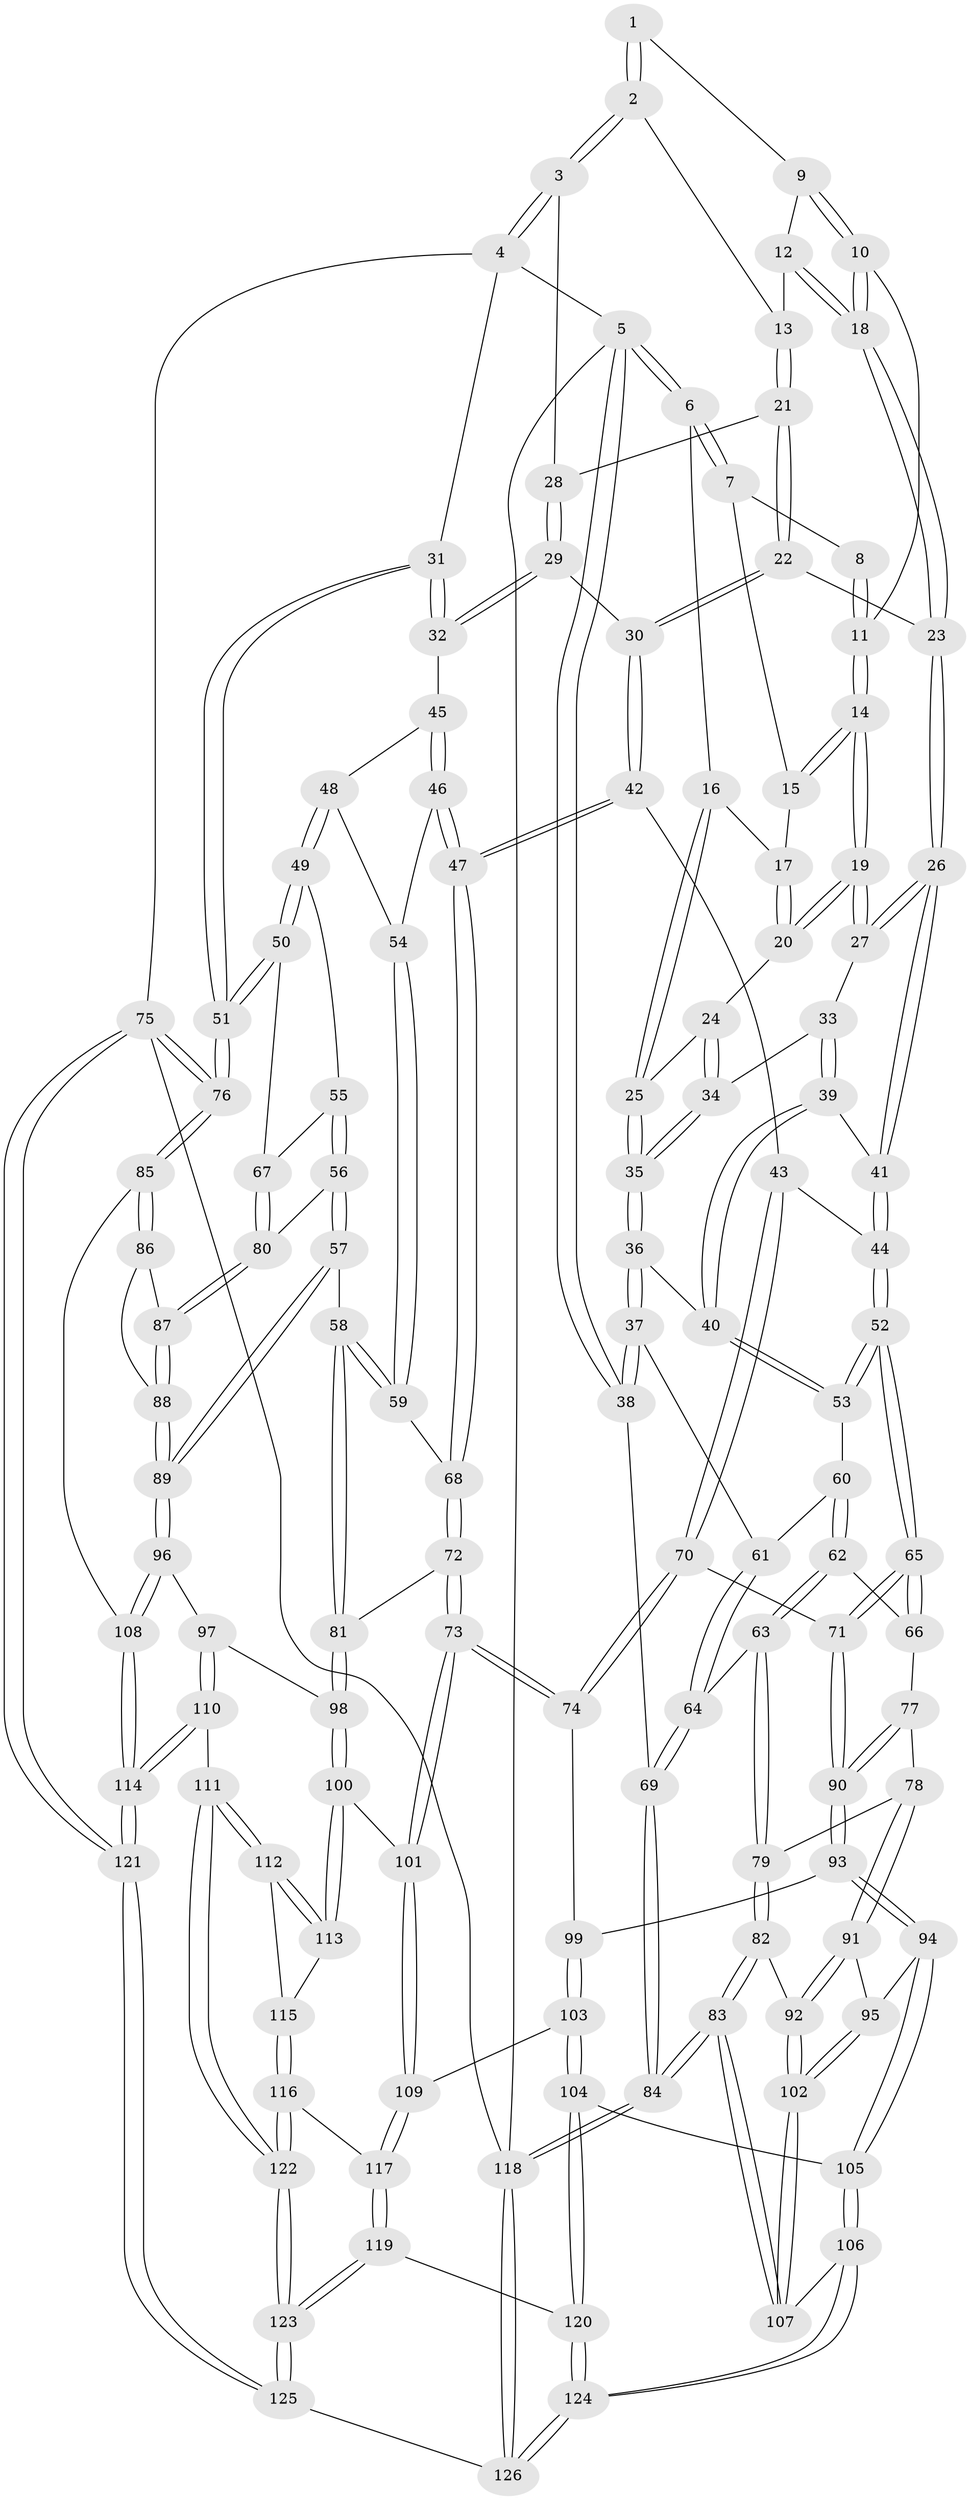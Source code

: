// coarse degree distribution, {4: 0.3375, 5: 0.4375, 6: 0.0625, 3: 0.15, 7: 0.0125}
// Generated by graph-tools (version 1.1) at 2025/42/03/06/25 10:42:30]
// undirected, 126 vertices, 312 edges
graph export_dot {
graph [start="1"]
  node [color=gray90,style=filled];
  1 [pos="+0.4501958052259643+0"];
  2 [pos="+0.9237021689706726+0"];
  3 [pos="+0.9837670493566942+0"];
  4 [pos="+1+0"];
  5 [pos="+0+0"];
  6 [pos="+0+0"];
  7 [pos="+0.29250033916563223+0"];
  8 [pos="+0.3136182119180403+0"];
  9 [pos="+0.48107076773683743+0"];
  10 [pos="+0.4386987473884432+0.09449903872611978"];
  11 [pos="+0.39082560894821383+0.07073420276610475"];
  12 [pos="+0.5230794342132934+0.02477963912042324"];
  13 [pos="+0.5972976055132845+0.07563791987174334"];
  14 [pos="+0.3063947702382512+0.11640181684794572"];
  15 [pos="+0.28738789238214085+0"];
  16 [pos="+0.09943453765901043+0.07577961249319862"];
  17 [pos="+0.17909158809755826+0.04214971921907335"];
  18 [pos="+0.4735785558820822+0.16995207247085248"];
  19 [pos="+0.2943129244846074+0.1500271660742234"];
  20 [pos="+0.22954724220186135+0.12890493686181465"];
  21 [pos="+0.5957846771881299+0.09547450681883687"];
  22 [pos="+0.5456260231343949+0.1979781073430777"];
  23 [pos="+0.4764354414770461+0.1826532678645222"];
  24 [pos="+0.22200436796363265+0.13343140764745423"];
  25 [pos="+0.06804433092097699+0.15870644095327183"];
  26 [pos="+0.35994819552554813+0.2415644577658407"];
  27 [pos="+0.3188335152399011+0.19917921372657055"];
  28 [pos="+0.7172901374190049+0.12589194302051718"];
  29 [pos="+0.7010529538331765+0.25821355780025484"];
  30 [pos="+0.6121286221832258+0.2666583795825536"];
  31 [pos="+1+0.02960052141405501"];
  32 [pos="+0.7703343976304244+0.28844218309441166"];
  33 [pos="+0.16807927889527344+0.2422459951977635"];
  34 [pos="+0.15550390277604684+0.23327895256460268"];
  35 [pos="+0.03555991500445468+0.20291059358801608"];
  36 [pos="+0.007402765683801278+0.21639933825042576"];
  37 [pos="+0+0.23492167520033214"];
  38 [pos="+0+0.22950590786476932"];
  39 [pos="+0.2087339721335498+0.34431006641594764"];
  40 [pos="+0.1482075567517939+0.39675883859703914"];
  41 [pos="+0.34575325208070257+0.32761136283114717"];
  42 [pos="+0.5598850532344686+0.38529749523850937"];
  43 [pos="+0.4889998653080124+0.41493312066742105"];
  44 [pos="+0.3557078409240806+0.346977104816236"];
  45 [pos="+0.7766287658928509+0.3353666025825945"];
  46 [pos="+0.6366049248499711+0.4499138890939842"];
  47 [pos="+0.6285649976942841+0.45362463202372805"];
  48 [pos="+0.7981509740432589+0.3962696078180157"];
  49 [pos="+0.8217811866112261+0.4140024872315488"];
  50 [pos="+1+0.3854411730631451"];
  51 [pos="+1+0.37226803029887157"];
  52 [pos="+0.2911575810536914+0.5263037326543822"];
  53 [pos="+0.14514159503501353+0.40670763723145437"];
  54 [pos="+0.7651159527424745+0.43604714570978764"];
  55 [pos="+0.8384606527448679+0.46332399064844737"];
  56 [pos="+0.8360622500862896+0.560658672910278"];
  57 [pos="+0.8062025388921663+0.5756764371148644"];
  58 [pos="+0.7848322801183112+0.5744956464952807"];
  59 [pos="+0.7269572737562476+0.5291243416902859"];
  60 [pos="+0.1363511919824786+0.41460481897748813"];
  61 [pos="+0.07255996177555171+0.4301686963291727"];
  62 [pos="+0.13320715697697652+0.499443728280487"];
  63 [pos="+0.04935309112940007+0.5554098579655401"];
  64 [pos="+0+0.5273241416738597"];
  65 [pos="+0.2946418068684732+0.5515313204895167"];
  66 [pos="+0.13637461321187397+0.5046992306425656"];
  67 [pos="+0.9632415939250499+0.49223002039979313"];
  68 [pos="+0.6490208422148931+0.5275971276495932"];
  69 [pos="+0+0.5555121030201217"];
  70 [pos="+0.4757798693083803+0.49908744165281704"];
  71 [pos="+0.2949128761095286+0.552606323518212"];
  72 [pos="+0.6429795490117224+0.5366015927207345"];
  73 [pos="+0.5554521768544903+0.6464221659066691"];
  74 [pos="+0.5398866850243743+0.6414861132618253"];
  75 [pos="+1+1"];
  76 [pos="+1+0.6898029588809419"];
  77 [pos="+0.15506468036893273+0.5870449330204898"];
  78 [pos="+0.14861961393418585+0.5925798534346378"];
  79 [pos="+0.06205985198068872+0.5713205965586815"];
  80 [pos="+0.8876807998711757+0.5698662615713797"];
  81 [pos="+0.7332444710690835+0.6379596753793471"];
  82 [pos="+0.05391293588224562+0.6930045548646305"];
  83 [pos="+0+0.8299497740499886"];
  84 [pos="+0+0.8762399728885742"];
  85 [pos="+1+0.7027470123933748"];
  86 [pos="+0.9885299275120958+0.6669743668177024"];
  87 [pos="+0.907368664584372+0.5974387810769155"];
  88 [pos="+0.8353439587404269+0.7071592030830364"];
  89 [pos="+0.8322295248687317+0.7087184039047186"];
  90 [pos="+0.293970725800867+0.5590435493256793"];
  91 [pos="+0.141039103299962+0.6533745902549751"];
  92 [pos="+0.10558476226792653+0.6772593231382334"];
  93 [pos="+0.3043087608221118+0.5935037184048343"];
  94 [pos="+0.2844450213768526+0.6733181395153657"];
  95 [pos="+0.18768868384155327+0.6782031166064748"];
  96 [pos="+0.8299518975255991+0.7127989013972417"];
  97 [pos="+0.7802679075199475+0.7292669194661064"];
  98 [pos="+0.6997523542854475+0.6943428908478328"];
  99 [pos="+0.498999248767133+0.6532293756677039"];
  100 [pos="+0.6281068206223782+0.7069186142490336"];
  101 [pos="+0.5570396977774715+0.6485391604871974"];
  102 [pos="+0.1651125086203648+0.7464960932641451"];
  103 [pos="+0.3703845981349753+0.7893964271241597"];
  104 [pos="+0.3521574983860714+0.794633976017446"];
  105 [pos="+0.31244584425307564+0.8001468833856775"];
  106 [pos="+0.2408459357066972+0.8894586700321548"];
  107 [pos="+0.17736496710768912+0.8646791272764865"];
  108 [pos="+0.9085818242246784+0.8162360110782516"];
  109 [pos="+0.4916078687087547+0.834142769423152"];
  110 [pos="+0.763433882756588+0.8844985052268156"];
  111 [pos="+0.7355885866201167+0.8794383821424202"];
  112 [pos="+0.7029792019620701+0.8437685757744545"];
  113 [pos="+0.6288056063378161+0.7158752596270511"];
  114 [pos="+0.8530141119315746+0.9496251365136422"];
  115 [pos="+0.5738181500533788+0.8477613330939279"];
  116 [pos="+0.5680333962318941+0.8556833029974598"];
  117 [pos="+0.5068683933920067+0.8535016726856048"];
  118 [pos="+0+1"];
  119 [pos="+0.4893619769298317+0.8941257988367255"];
  120 [pos="+0.44543381923928366+0.9077379870178057"];
  121 [pos="+1+1"];
  122 [pos="+0.6161190287060133+0.9392536127653502"];
  123 [pos="+0.5526158829265628+1"];
  124 [pos="+0.2908149934596352+1"];
  125 [pos="+0.5409490346584818+1"];
  126 [pos="+0.30742762800216644+1"];
  1 -- 2;
  1 -- 2;
  1 -- 9;
  2 -- 3;
  2 -- 3;
  2 -- 13;
  3 -- 4;
  3 -- 4;
  3 -- 28;
  4 -- 5;
  4 -- 31;
  4 -- 75;
  5 -- 6;
  5 -- 6;
  5 -- 38;
  5 -- 38;
  5 -- 118;
  6 -- 7;
  6 -- 7;
  6 -- 16;
  7 -- 8;
  7 -- 15;
  8 -- 11;
  8 -- 11;
  9 -- 10;
  9 -- 10;
  9 -- 12;
  10 -- 11;
  10 -- 18;
  10 -- 18;
  11 -- 14;
  11 -- 14;
  12 -- 13;
  12 -- 18;
  12 -- 18;
  13 -- 21;
  13 -- 21;
  14 -- 15;
  14 -- 15;
  14 -- 19;
  14 -- 19;
  15 -- 17;
  16 -- 17;
  16 -- 25;
  16 -- 25;
  17 -- 20;
  17 -- 20;
  18 -- 23;
  18 -- 23;
  19 -- 20;
  19 -- 20;
  19 -- 27;
  19 -- 27;
  20 -- 24;
  21 -- 22;
  21 -- 22;
  21 -- 28;
  22 -- 23;
  22 -- 30;
  22 -- 30;
  23 -- 26;
  23 -- 26;
  24 -- 25;
  24 -- 34;
  24 -- 34;
  25 -- 35;
  25 -- 35;
  26 -- 27;
  26 -- 27;
  26 -- 41;
  26 -- 41;
  27 -- 33;
  28 -- 29;
  28 -- 29;
  29 -- 30;
  29 -- 32;
  29 -- 32;
  30 -- 42;
  30 -- 42;
  31 -- 32;
  31 -- 32;
  31 -- 51;
  31 -- 51;
  32 -- 45;
  33 -- 34;
  33 -- 39;
  33 -- 39;
  34 -- 35;
  34 -- 35;
  35 -- 36;
  35 -- 36;
  36 -- 37;
  36 -- 37;
  36 -- 40;
  37 -- 38;
  37 -- 38;
  37 -- 61;
  38 -- 69;
  39 -- 40;
  39 -- 40;
  39 -- 41;
  40 -- 53;
  40 -- 53;
  41 -- 44;
  41 -- 44;
  42 -- 43;
  42 -- 47;
  42 -- 47;
  43 -- 44;
  43 -- 70;
  43 -- 70;
  44 -- 52;
  44 -- 52;
  45 -- 46;
  45 -- 46;
  45 -- 48;
  46 -- 47;
  46 -- 47;
  46 -- 54;
  47 -- 68;
  47 -- 68;
  48 -- 49;
  48 -- 49;
  48 -- 54;
  49 -- 50;
  49 -- 50;
  49 -- 55;
  50 -- 51;
  50 -- 51;
  50 -- 67;
  51 -- 76;
  51 -- 76;
  52 -- 53;
  52 -- 53;
  52 -- 65;
  52 -- 65;
  53 -- 60;
  54 -- 59;
  54 -- 59;
  55 -- 56;
  55 -- 56;
  55 -- 67;
  56 -- 57;
  56 -- 57;
  56 -- 80;
  57 -- 58;
  57 -- 89;
  57 -- 89;
  58 -- 59;
  58 -- 59;
  58 -- 81;
  58 -- 81;
  59 -- 68;
  60 -- 61;
  60 -- 62;
  60 -- 62;
  61 -- 64;
  61 -- 64;
  62 -- 63;
  62 -- 63;
  62 -- 66;
  63 -- 64;
  63 -- 79;
  63 -- 79;
  64 -- 69;
  64 -- 69;
  65 -- 66;
  65 -- 66;
  65 -- 71;
  65 -- 71;
  66 -- 77;
  67 -- 80;
  67 -- 80;
  68 -- 72;
  68 -- 72;
  69 -- 84;
  69 -- 84;
  70 -- 71;
  70 -- 74;
  70 -- 74;
  71 -- 90;
  71 -- 90;
  72 -- 73;
  72 -- 73;
  72 -- 81;
  73 -- 74;
  73 -- 74;
  73 -- 101;
  73 -- 101;
  74 -- 99;
  75 -- 76;
  75 -- 76;
  75 -- 121;
  75 -- 121;
  75 -- 118;
  76 -- 85;
  76 -- 85;
  77 -- 78;
  77 -- 90;
  77 -- 90;
  78 -- 79;
  78 -- 91;
  78 -- 91;
  79 -- 82;
  79 -- 82;
  80 -- 87;
  80 -- 87;
  81 -- 98;
  81 -- 98;
  82 -- 83;
  82 -- 83;
  82 -- 92;
  83 -- 84;
  83 -- 84;
  83 -- 107;
  83 -- 107;
  84 -- 118;
  84 -- 118;
  85 -- 86;
  85 -- 86;
  85 -- 108;
  86 -- 87;
  86 -- 88;
  87 -- 88;
  87 -- 88;
  88 -- 89;
  88 -- 89;
  89 -- 96;
  89 -- 96;
  90 -- 93;
  90 -- 93;
  91 -- 92;
  91 -- 92;
  91 -- 95;
  92 -- 102;
  92 -- 102;
  93 -- 94;
  93 -- 94;
  93 -- 99;
  94 -- 95;
  94 -- 105;
  94 -- 105;
  95 -- 102;
  95 -- 102;
  96 -- 97;
  96 -- 108;
  96 -- 108;
  97 -- 98;
  97 -- 110;
  97 -- 110;
  98 -- 100;
  98 -- 100;
  99 -- 103;
  99 -- 103;
  100 -- 101;
  100 -- 113;
  100 -- 113;
  101 -- 109;
  101 -- 109;
  102 -- 107;
  102 -- 107;
  103 -- 104;
  103 -- 104;
  103 -- 109;
  104 -- 105;
  104 -- 120;
  104 -- 120;
  105 -- 106;
  105 -- 106;
  106 -- 107;
  106 -- 124;
  106 -- 124;
  108 -- 114;
  108 -- 114;
  109 -- 117;
  109 -- 117;
  110 -- 111;
  110 -- 114;
  110 -- 114;
  111 -- 112;
  111 -- 112;
  111 -- 122;
  111 -- 122;
  112 -- 113;
  112 -- 113;
  112 -- 115;
  113 -- 115;
  114 -- 121;
  114 -- 121;
  115 -- 116;
  115 -- 116;
  116 -- 117;
  116 -- 122;
  116 -- 122;
  117 -- 119;
  117 -- 119;
  118 -- 126;
  118 -- 126;
  119 -- 120;
  119 -- 123;
  119 -- 123;
  120 -- 124;
  120 -- 124;
  121 -- 125;
  121 -- 125;
  122 -- 123;
  122 -- 123;
  123 -- 125;
  123 -- 125;
  124 -- 126;
  124 -- 126;
  125 -- 126;
}
